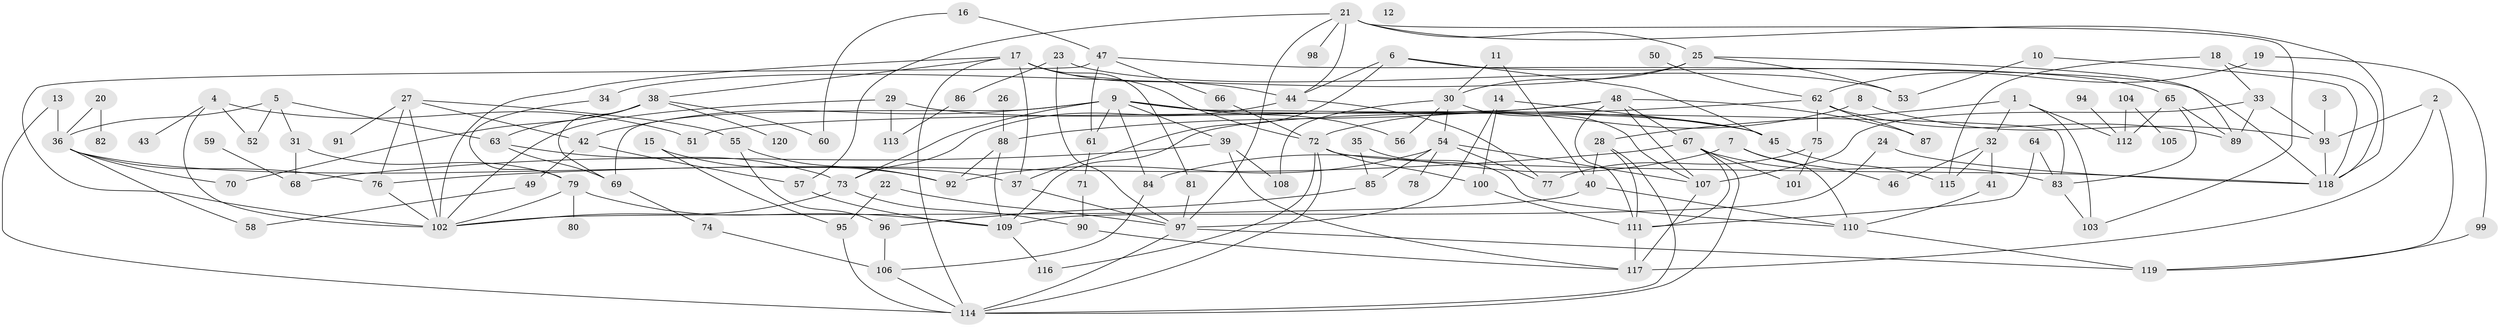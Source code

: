 // Generated by graph-tools (version 1.1) at 2025/49/03/09/25 03:49:12]
// undirected, 120 vertices, 204 edges
graph export_dot {
graph [start="1"]
  node [color=gray90,style=filled];
  1;
  2;
  3;
  4;
  5;
  6;
  7;
  8;
  9;
  10;
  11;
  12;
  13;
  14;
  15;
  16;
  17;
  18;
  19;
  20;
  21;
  22;
  23;
  24;
  25;
  26;
  27;
  28;
  29;
  30;
  31;
  32;
  33;
  34;
  35;
  36;
  37;
  38;
  39;
  40;
  41;
  42;
  43;
  44;
  45;
  46;
  47;
  48;
  49;
  50;
  51;
  52;
  53;
  54;
  55;
  56;
  57;
  58;
  59;
  60;
  61;
  62;
  63;
  64;
  65;
  66;
  67;
  68;
  69;
  70;
  71;
  72;
  73;
  74;
  75;
  76;
  77;
  78;
  79;
  80;
  81;
  82;
  83;
  84;
  85;
  86;
  87;
  88;
  89;
  90;
  91;
  92;
  93;
  94;
  95;
  96;
  97;
  98;
  99;
  100;
  101;
  102;
  103;
  104;
  105;
  106;
  107;
  108;
  109;
  110;
  111;
  112;
  113;
  114;
  115;
  116;
  117;
  118;
  119;
  120;
  1 -- 28;
  1 -- 32;
  1 -- 103;
  1 -- 112;
  2 -- 93;
  2 -- 117;
  2 -- 119;
  3 -- 93;
  4 -- 43;
  4 -- 51;
  4 -- 52;
  4 -- 102;
  5 -- 31;
  5 -- 36;
  5 -- 52;
  5 -- 63;
  6 -- 37;
  6 -- 44;
  6 -- 45;
  6 -- 65;
  7 -- 46;
  7 -- 84;
  7 -- 110;
  8 -- 72;
  8 -- 93;
  9 -- 39;
  9 -- 42;
  9 -- 45;
  9 -- 56;
  9 -- 61;
  9 -- 69;
  9 -- 73;
  9 -- 83;
  9 -- 84;
  10 -- 53;
  10 -- 118;
  11 -- 30;
  11 -- 40;
  13 -- 36;
  13 -- 114;
  14 -- 45;
  14 -- 97;
  14 -- 100;
  15 -- 92;
  15 -- 95;
  16 -- 47;
  16 -- 60;
  17 -- 37;
  17 -- 38;
  17 -- 44;
  17 -- 72;
  17 -- 81;
  17 -- 102;
  17 -- 114;
  18 -- 33;
  18 -- 115;
  18 -- 118;
  19 -- 62;
  19 -- 99;
  20 -- 36;
  20 -- 82;
  21 -- 25;
  21 -- 44;
  21 -- 57;
  21 -- 97;
  21 -- 98;
  21 -- 103;
  21 -- 118;
  22 -- 95;
  22 -- 97;
  23 -- 53;
  23 -- 86;
  23 -- 97;
  24 -- 109;
  24 -- 118;
  25 -- 30;
  25 -- 34;
  25 -- 53;
  25 -- 89;
  26 -- 88;
  27 -- 42;
  27 -- 55;
  27 -- 76;
  27 -- 91;
  27 -- 102;
  28 -- 40;
  28 -- 111;
  28 -- 114;
  29 -- 45;
  29 -- 102;
  29 -- 113;
  30 -- 54;
  30 -- 56;
  30 -- 107;
  30 -- 108;
  31 -- 68;
  31 -- 79;
  32 -- 41;
  32 -- 46;
  32 -- 115;
  33 -- 89;
  33 -- 93;
  33 -- 107;
  34 -- 79;
  35 -- 85;
  35 -- 110;
  36 -- 37;
  36 -- 58;
  36 -- 70;
  36 -- 76;
  37 -- 97;
  38 -- 60;
  38 -- 63;
  38 -- 69;
  38 -- 70;
  38 -- 120;
  39 -- 68;
  39 -- 108;
  39 -- 117;
  40 -- 102;
  40 -- 110;
  41 -- 110;
  42 -- 49;
  42 -- 57;
  44 -- 73;
  44 -- 77;
  45 -- 115;
  47 -- 61;
  47 -- 66;
  47 -- 102;
  47 -- 118;
  48 -- 51;
  48 -- 67;
  48 -- 87;
  48 -- 88;
  48 -- 107;
  48 -- 111;
  49 -- 58;
  50 -- 62;
  54 -- 77;
  54 -- 78;
  54 -- 85;
  54 -- 92;
  54 -- 107;
  55 -- 92;
  55 -- 96;
  57 -- 109;
  59 -- 68;
  61 -- 71;
  62 -- 75;
  62 -- 87;
  62 -- 89;
  62 -- 109;
  63 -- 69;
  63 -- 73;
  64 -- 83;
  64 -- 111;
  65 -- 83;
  65 -- 89;
  65 -- 112;
  66 -- 72;
  67 -- 76;
  67 -- 83;
  67 -- 101;
  67 -- 111;
  67 -- 114;
  69 -- 74;
  71 -- 90;
  72 -- 100;
  72 -- 114;
  72 -- 116;
  72 -- 118;
  73 -- 90;
  73 -- 102;
  74 -- 106;
  75 -- 77;
  75 -- 101;
  76 -- 102;
  79 -- 80;
  79 -- 102;
  79 -- 109;
  81 -- 97;
  83 -- 103;
  84 -- 106;
  85 -- 96;
  86 -- 113;
  88 -- 92;
  88 -- 109;
  90 -- 117;
  93 -- 118;
  94 -- 112;
  95 -- 114;
  96 -- 106;
  97 -- 114;
  97 -- 119;
  99 -- 119;
  100 -- 111;
  104 -- 105;
  104 -- 112;
  106 -- 114;
  107 -- 117;
  109 -- 116;
  110 -- 119;
  111 -- 117;
}
